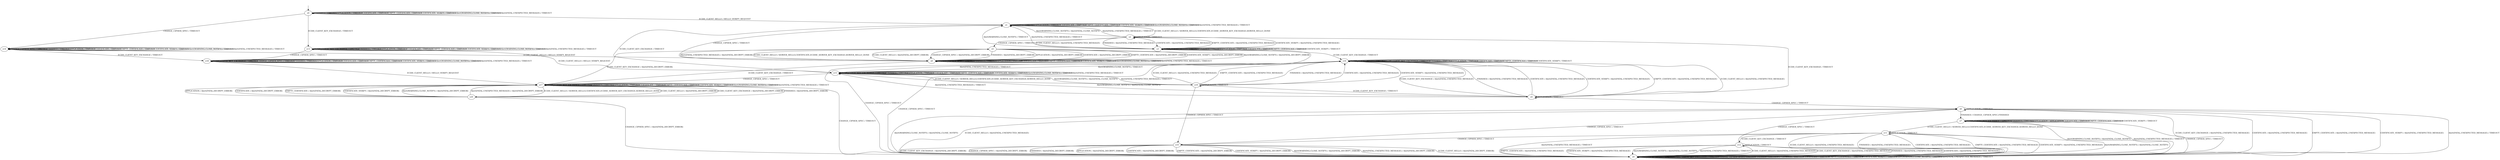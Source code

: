 digraph h2 {
s0 [label="s0"];
s1 [label="s1"];
s13 [label="s13"];
s14 [label="s14"];
s2 [label="s2"];
s8 [label="s8"];
s15 [label="s15"];
s18 [label="s18"];
s3 [label="s3"];
s4 [label="s4"];
s5 [label="s5"];
s19 [label="s19"];
s6 [label="s6"];
s9 [label="s9"];
s16 [label="s16"];
s17 [label="s17"];
s7 [label="s7"];
s10 [label="s10"];
s20 [label="s20"];
s11 [label="s11"];
s12 [label="s12"];
s0 -> s1 [label="ECDH_CLIENT_HELLO / HELLO_VERIFY_REQUEST"];
s0 -> s13 [label="ECDH_CLIENT_KEY_EXCHANGE / TIMEOUT"];
s0 -> s14 [label="CHANGE_CIPHER_SPEC / TIMEOUT"];
s0 -> s0 [label="FINISHED / TIMEOUT"];
s0 -> s0 [label="APPLICATION / TIMEOUT"];
s0 -> s0 [label="CERTIFICATE / TIMEOUT"];
s0 -> s0 [label="EMPTY_CERTIFICATE / TIMEOUT"];
s0 -> s0 [label="CERTIFICATE_VERIFY / TIMEOUT"];
s0 -> s0 [label="Alert(WARNING,CLOSE_NOTIFY) / TIMEOUT"];
s0 -> s0 [label="Alert(FATAL,UNEXPECTED_MESSAGE) / TIMEOUT"];
s1 -> s2 [label="ECDH_CLIENT_HELLO / SERVER_HELLO,CERTIFICATE,ECDHE_SERVER_KEY_EXCHANGE,SERVER_HELLO_DONE"];
s1 -> s15 [label="ECDH_CLIENT_KEY_EXCHANGE / TIMEOUT"];
s1 -> s8 [label="CHANGE_CIPHER_SPEC / TIMEOUT"];
s1 -> s1 [label="FINISHED / TIMEOUT"];
s1 -> s1 [label="APPLICATION / TIMEOUT"];
s1 -> s1 [label="CERTIFICATE / TIMEOUT"];
s1 -> s1 [label="EMPTY_CERTIFICATE / TIMEOUT"];
s1 -> s1 [label="CERTIFICATE_VERIFY / TIMEOUT"];
s1 -> s1 [label="Alert(WARNING,CLOSE_NOTIFY) / TIMEOUT"];
s1 -> s1 [label="Alert(FATAL,UNEXPECTED_MESSAGE) / TIMEOUT"];
s13 -> s15 [label="ECDH_CLIENT_HELLO / HELLO_VERIFY_REQUEST"];
s13 -> s13 [label="ECDH_CLIENT_KEY_EXCHANGE / TIMEOUT"];
s13 -> s18 [label="CHANGE_CIPHER_SPEC / TIMEOUT"];
s13 -> s13 [label="FINISHED / TIMEOUT"];
s13 -> s13 [label="APPLICATION / TIMEOUT"];
s13 -> s13 [label="CERTIFICATE / TIMEOUT"];
s13 -> s13 [label="EMPTY_CERTIFICATE / TIMEOUT"];
s13 -> s13 [label="CERTIFICATE_VERIFY / TIMEOUT"];
s13 -> s13 [label="Alert(WARNING,CLOSE_NOTIFY) / TIMEOUT"];
s13 -> s13 [label="Alert(FATAL,UNEXPECTED_MESSAGE) / TIMEOUT"];
s14 -> s8 [label="ECDH_CLIENT_HELLO / HELLO_VERIFY_REQUEST"];
s14 -> s18 [label="ECDH_CLIENT_KEY_EXCHANGE / TIMEOUT"];
s14 -> s14 [label="CHANGE_CIPHER_SPEC / TIMEOUT"];
s14 -> s14 [label="FINISHED / TIMEOUT"];
s14 -> s14 [label="APPLICATION / TIMEOUT"];
s14 -> s14 [label="CERTIFICATE / TIMEOUT"];
s14 -> s14 [label="EMPTY_CERTIFICATE / TIMEOUT"];
s14 -> s14 [label="CERTIFICATE_VERIFY / TIMEOUT"];
s14 -> s14 [label="Alert(WARNING,CLOSE_NOTIFY) / TIMEOUT"];
s14 -> s14 [label="Alert(FATAL,UNEXPECTED_MESSAGE) / TIMEOUT"];
s2 -> s3 [label="ECDH_CLIENT_HELLO / Alert(FATAL,UNEXPECTED_MESSAGE)"];
s2 -> s4 [label="ECDH_CLIENT_KEY_EXCHANGE / TIMEOUT"];
s2 -> s5 [label="CHANGE_CIPHER_SPEC / TIMEOUT"];
s2 -> s3 [label="FINISHED / Alert(FATAL,UNEXPECTED_MESSAGE)"];
s2 -> s2 [label="APPLICATION / TIMEOUT"];
s2 -> s3 [label="CERTIFICATE / Alert(FATAL,UNEXPECTED_MESSAGE)"];
s2 -> s3 [label="EMPTY_CERTIFICATE / Alert(FATAL,UNEXPECTED_MESSAGE)"];
s2 -> s3 [label="CERTIFICATE_VERIFY / Alert(FATAL,UNEXPECTED_MESSAGE)"];
s2 -> s1 [label="Alert(WARNING,CLOSE_NOTIFY) / Alert(FATAL,CLOSE_NOTIFY)"];
s2 -> s1 [label="Alert(FATAL,UNEXPECTED_MESSAGE) / TIMEOUT"];
s8 -> s5 [label="ECDH_CLIENT_HELLO / SERVER_HELLO,CERTIFICATE,ECDHE_SERVER_KEY_EXCHANGE,SERVER_HELLO_DONE"];
s8 -> s17 [label="ECDH_CLIENT_KEY_EXCHANGE / TIMEOUT"];
s8 -> s8 [label="CHANGE_CIPHER_SPEC / TIMEOUT"];
s8 -> s8 [label="FINISHED / TIMEOUT"];
s8 -> s8 [label="APPLICATION / TIMEOUT"];
s8 -> s8 [label="CERTIFICATE / TIMEOUT"];
s8 -> s8 [label="EMPTY_CERTIFICATE / TIMEOUT"];
s8 -> s8 [label="CERTIFICATE_VERIFY / TIMEOUT"];
s8 -> s8 [label="Alert(WARNING,CLOSE_NOTIFY) / TIMEOUT"];
s8 -> s8 [label="Alert(FATAL,UNEXPECTED_MESSAGE) / TIMEOUT"];
s15 -> s19 [label="ECDH_CLIENT_HELLO / SERVER_HELLO,CERTIFICATE,ECDHE_SERVER_KEY_EXCHANGE,SERVER_HELLO_DONE"];
s15 -> s15 [label="ECDH_CLIENT_KEY_EXCHANGE / TIMEOUT"];
s15 -> s17 [label="CHANGE_CIPHER_SPEC / TIMEOUT"];
s15 -> s15 [label="FINISHED / TIMEOUT"];
s15 -> s15 [label="APPLICATION / TIMEOUT"];
s15 -> s15 [label="CERTIFICATE / TIMEOUT"];
s15 -> s15 [label="EMPTY_CERTIFICATE / TIMEOUT"];
s15 -> s15 [label="CERTIFICATE_VERIFY / TIMEOUT"];
s15 -> s15 [label="Alert(WARNING,CLOSE_NOTIFY) / TIMEOUT"];
s15 -> s15 [label="Alert(FATAL,UNEXPECTED_MESSAGE) / TIMEOUT"];
s18 -> s17 [label="ECDH_CLIENT_HELLO / HELLO_VERIFY_REQUEST"];
s18 -> s18 [label="ECDH_CLIENT_KEY_EXCHANGE / TIMEOUT"];
s18 -> s18 [label="CHANGE_CIPHER_SPEC / TIMEOUT"];
s18 -> s18 [label="FINISHED / TIMEOUT"];
s18 -> s18 [label="APPLICATION / TIMEOUT"];
s18 -> s18 [label="CERTIFICATE / TIMEOUT"];
s18 -> s18 [label="EMPTY_CERTIFICATE / TIMEOUT"];
s18 -> s18 [label="CERTIFICATE_VERIFY / TIMEOUT"];
s18 -> s18 [label="Alert(WARNING,CLOSE_NOTIFY) / TIMEOUT"];
s18 -> s18 [label="Alert(FATAL,UNEXPECTED_MESSAGE) / TIMEOUT"];
s3 -> s3 [label="ECDH_CLIENT_HELLO / TIMEOUT"];
s3 -> s16 [label="ECDH_CLIENT_KEY_EXCHANGE / TIMEOUT"];
s3 -> s9 [label="CHANGE_CIPHER_SPEC / TIMEOUT"];
s3 -> s3 [label="FINISHED / TIMEOUT"];
s3 -> s3 [label="APPLICATION / TIMEOUT"];
s3 -> s3 [label="CERTIFICATE / TIMEOUT"];
s3 -> s3 [label="EMPTY_CERTIFICATE / TIMEOUT"];
s3 -> s3 [label="CERTIFICATE_VERIFY / TIMEOUT"];
s3 -> s1 [label="Alert(WARNING,CLOSE_NOTIFY) / TIMEOUT"];
s3 -> s1 [label="Alert(FATAL,UNEXPECTED_MESSAGE) / TIMEOUT"];
s4 -> s16 [label="ECDH_CLIENT_HELLO / Alert(FATAL,UNEXPECTED_MESSAGE)"];
s4 -> s16 [label="ECDH_CLIENT_KEY_EXCHANGE / Alert(FATAL,UNEXPECTED_MESSAGE)"];
s4 -> s6 [label="CHANGE_CIPHER_SPEC / TIMEOUT"];
s4 -> s16 [label="FINISHED / Alert(FATAL,UNEXPECTED_MESSAGE)"];
s4 -> s4 [label="APPLICATION / TIMEOUT"];
s4 -> s16 [label="CERTIFICATE / Alert(FATAL,UNEXPECTED_MESSAGE)"];
s4 -> s16 [label="EMPTY_CERTIFICATE / Alert(FATAL,UNEXPECTED_MESSAGE)"];
s4 -> s16 [label="CERTIFICATE_VERIFY / Alert(FATAL,UNEXPECTED_MESSAGE)"];
s4 -> s15 [label="Alert(WARNING,CLOSE_NOTIFY) / Alert(FATAL,CLOSE_NOTIFY)"];
s4 -> s15 [label="Alert(FATAL,UNEXPECTED_MESSAGE) / TIMEOUT"];
s5 -> s8 [label="ECDH_CLIENT_HELLO / Alert(FATAL,DECRYPT_ERROR)"];
s5 -> s17 [label="ECDH_CLIENT_KEY_EXCHANGE / Alert(FATAL,DECRYPT_ERROR)"];
s5 -> s8 [label="CHANGE_CIPHER_SPEC / Alert(FATAL,DECRYPT_ERROR)"];
s5 -> s8 [label="FINISHED / Alert(FATAL,DECRYPT_ERROR)"];
s5 -> s8 [label="APPLICATION / Alert(FATAL,DECRYPT_ERROR)"];
s5 -> s8 [label="CERTIFICATE / Alert(FATAL,DECRYPT_ERROR)"];
s5 -> s8 [label="EMPTY_CERTIFICATE / Alert(FATAL,DECRYPT_ERROR)"];
s5 -> s8 [label="CERTIFICATE_VERIFY / Alert(FATAL,DECRYPT_ERROR)"];
s5 -> s8 [label="Alert(WARNING,CLOSE_NOTIFY) / Alert(FATAL,DECRYPT_ERROR)"];
s5 -> s8 [label="Alert(FATAL,UNEXPECTED_MESSAGE) / Alert(FATAL,DECRYPT_ERROR)"];
s19 -> s16 [label="ECDH_CLIENT_HELLO / Alert(FATAL,UNEXPECTED_MESSAGE)"];
s19 -> s4 [label="ECDH_CLIENT_KEY_EXCHANGE / TIMEOUT"];
s19 -> s10 [label="CHANGE_CIPHER_SPEC / TIMEOUT"];
s19 -> s16 [label="FINISHED / Alert(FATAL,UNEXPECTED_MESSAGE)"];
s19 -> s19 [label="APPLICATION / TIMEOUT"];
s19 -> s16 [label="CERTIFICATE / Alert(FATAL,UNEXPECTED_MESSAGE)"];
s19 -> s16 [label="EMPTY_CERTIFICATE / Alert(FATAL,UNEXPECTED_MESSAGE)"];
s19 -> s16 [label="CERTIFICATE_VERIFY / Alert(FATAL,UNEXPECTED_MESSAGE)"];
s19 -> s15 [label="Alert(WARNING,CLOSE_NOTIFY) / Alert(FATAL,CLOSE_NOTIFY)"];
s19 -> s15 [label="Alert(FATAL,UNEXPECTED_MESSAGE) / TIMEOUT"];
s6 -> s9 [label="ECDH_CLIENT_HELLO / Alert(FATAL,UNEXPECTED_MESSAGE)"];
s6 -> s9 [label="ECDH_CLIENT_KEY_EXCHANGE / Alert(FATAL,UNEXPECTED_MESSAGE)"];
s6 -> s10 [label="CHANGE_CIPHER_SPEC / TIMEOUT"];
s6 -> s7 [label="FINISHED / CHANGE_CIPHER_SPEC,FINISHED"];
s6 -> s6 [label="APPLICATION / TIMEOUT"];
s6 -> s9 [label="CERTIFICATE / Alert(FATAL,UNEXPECTED_MESSAGE)"];
s6 -> s9 [label="EMPTY_CERTIFICATE / Alert(FATAL,UNEXPECTED_MESSAGE)"];
s6 -> s9 [label="CERTIFICATE_VERIFY / Alert(FATAL,UNEXPECTED_MESSAGE)"];
s6 -> s9 [label="Alert(WARNING,CLOSE_NOTIFY) / Alert(FATAL,CLOSE_NOTIFY)"];
s6 -> s9 [label="Alert(FATAL,UNEXPECTED_MESSAGE) / TIMEOUT"];
s9 -> s9 [label="ECDH_CLIENT_HELLO / TIMEOUT"];
s9 -> s9 [label="ECDH_CLIENT_KEY_EXCHANGE / TIMEOUT"];
s9 -> s9 [label="CHANGE_CIPHER_SPEC / TIMEOUT"];
s9 -> s9 [label="FINISHED / TIMEOUT"];
s9 -> s9 [label="APPLICATION / TIMEOUT"];
s9 -> s9 [label="CERTIFICATE / TIMEOUT"];
s9 -> s9 [label="EMPTY_CERTIFICATE / TIMEOUT"];
s9 -> s9 [label="CERTIFICATE_VERIFY / TIMEOUT"];
s9 -> s9 [label="Alert(WARNING,CLOSE_NOTIFY) / TIMEOUT"];
s9 -> s9 [label="Alert(FATAL,UNEXPECTED_MESSAGE) / TIMEOUT"];
s16 -> s16 [label="ECDH_CLIENT_HELLO / TIMEOUT"];
s16 -> s16 [label="ECDH_CLIENT_KEY_EXCHANGE / TIMEOUT"];
s16 -> s9 [label="CHANGE_CIPHER_SPEC / TIMEOUT"];
s16 -> s16 [label="FINISHED / TIMEOUT"];
s16 -> s16 [label="APPLICATION / TIMEOUT"];
s16 -> s16 [label="CERTIFICATE / TIMEOUT"];
s16 -> s16 [label="EMPTY_CERTIFICATE / TIMEOUT"];
s16 -> s16 [label="CERTIFICATE_VERIFY / TIMEOUT"];
s16 -> s15 [label="Alert(WARNING,CLOSE_NOTIFY) / TIMEOUT"];
s16 -> s15 [label="Alert(FATAL,UNEXPECTED_MESSAGE) / TIMEOUT"];
s17 -> s20 [label="ECDH_CLIENT_HELLO / SERVER_HELLO,CERTIFICATE,ECDHE_SERVER_KEY_EXCHANGE,SERVER_HELLO_DONE"];
s17 -> s17 [label="ECDH_CLIENT_KEY_EXCHANGE / TIMEOUT"];
s17 -> s9 [label="CHANGE_CIPHER_SPEC / TIMEOUT"];
s17 -> s17 [label="FINISHED / TIMEOUT"];
s17 -> s17 [label="APPLICATION / TIMEOUT"];
s17 -> s17 [label="CERTIFICATE / TIMEOUT"];
s17 -> s17 [label="EMPTY_CERTIFICATE / TIMEOUT"];
s17 -> s17 [label="CERTIFICATE_VERIFY / TIMEOUT"];
s17 -> s17 [label="Alert(WARNING,CLOSE_NOTIFY) / TIMEOUT"];
s17 -> s17 [label="Alert(FATAL,UNEXPECTED_MESSAGE) / TIMEOUT"];
s7 -> s11 [label="ECDH_CLIENT_HELLO / SERVER_HELLO,CERTIFICATE,ECDHE_SERVER_KEY_EXCHANGE,SERVER_HELLO_DONE"];
s7 -> s7 [label="ECDH_CLIENT_KEY_EXCHANGE / TIMEOUT"];
s7 -> s9 [label="CHANGE_CIPHER_SPEC / TIMEOUT"];
s7 -> s7 [label="FINISHED / TIMEOUT"];
s7 -> s7 [label="APPLICATION / APPLICATION"];
s7 -> s7 [label="CERTIFICATE / TIMEOUT"];
s7 -> s7 [label="EMPTY_CERTIFICATE / TIMEOUT"];
s7 -> s7 [label="CERTIFICATE_VERIFY / TIMEOUT"];
s7 -> s9 [label="Alert(WARNING,CLOSE_NOTIFY) / Alert(FATAL,CLOSE_NOTIFY)"];
s7 -> s9 [label="Alert(FATAL,UNEXPECTED_MESSAGE) / TIMEOUT"];
s10 -> s9 [label="ECDH_CLIENT_HELLO / Alert(FATAL,DECRYPT_ERROR)"];
s10 -> s9 [label="ECDH_CLIENT_KEY_EXCHANGE / Alert(FATAL,DECRYPT_ERROR)"];
s10 -> s9 [label="CHANGE_CIPHER_SPEC / Alert(FATAL,DECRYPT_ERROR)"];
s10 -> s9 [label="FINISHED / Alert(FATAL,DECRYPT_ERROR)"];
s10 -> s9 [label="APPLICATION / Alert(FATAL,DECRYPT_ERROR)"];
s10 -> s9 [label="CERTIFICATE / Alert(FATAL,DECRYPT_ERROR)"];
s10 -> s9 [label="EMPTY_CERTIFICATE / Alert(FATAL,DECRYPT_ERROR)"];
s10 -> s9 [label="CERTIFICATE_VERIFY / Alert(FATAL,DECRYPT_ERROR)"];
s10 -> s9 [label="Alert(WARNING,CLOSE_NOTIFY) / Alert(FATAL,DECRYPT_ERROR)"];
s10 -> s9 [label="Alert(FATAL,UNEXPECTED_MESSAGE) / Alert(FATAL,DECRYPT_ERROR)"];
s20 -> s17 [label="ECDH_CLIENT_HELLO / Alert(FATAL,DECRYPT_ERROR)"];
s20 -> s17 [label="ECDH_CLIENT_KEY_EXCHANGE / Alert(FATAL,DECRYPT_ERROR)"];
s20 -> s9 [label="CHANGE_CIPHER_SPEC / Alert(FATAL,DECRYPT_ERROR)"];
s20 -> s17 [label="FINISHED / Alert(FATAL,DECRYPT_ERROR)"];
s20 -> s17 [label="APPLICATION / Alert(FATAL,DECRYPT_ERROR)"];
s20 -> s17 [label="CERTIFICATE / Alert(FATAL,DECRYPT_ERROR)"];
s20 -> s17 [label="EMPTY_CERTIFICATE / Alert(FATAL,DECRYPT_ERROR)"];
s20 -> s17 [label="CERTIFICATE_VERIFY / Alert(FATAL,DECRYPT_ERROR)"];
s20 -> s17 [label="Alert(WARNING,CLOSE_NOTIFY) / Alert(FATAL,DECRYPT_ERROR)"];
s20 -> s17 [label="Alert(FATAL,UNEXPECTED_MESSAGE) / Alert(FATAL,DECRYPT_ERROR)"];
s11 -> s9 [label="ECDH_CLIENT_HELLO / Alert(FATAL,UNEXPECTED_MESSAGE)"];
s11 -> s12 [label="ECDH_CLIENT_KEY_EXCHANGE / TIMEOUT"];
s11 -> s10 [label="CHANGE_CIPHER_SPEC / TIMEOUT"];
s11 -> s9 [label="FINISHED / Alert(FATAL,UNEXPECTED_MESSAGE)"];
s11 -> s11 [label="APPLICATION / TIMEOUT"];
s11 -> s9 [label="CERTIFICATE / Alert(FATAL,UNEXPECTED_MESSAGE)"];
s11 -> s9 [label="EMPTY_CERTIFICATE / Alert(FATAL,UNEXPECTED_MESSAGE)"];
s11 -> s9 [label="CERTIFICATE_VERIFY / Alert(FATAL,UNEXPECTED_MESSAGE)"];
s11 -> s9 [label="Alert(WARNING,CLOSE_NOTIFY) / Alert(FATAL,CLOSE_NOTIFY)"];
s11 -> s9 [label="Alert(FATAL,UNEXPECTED_MESSAGE) / TIMEOUT"];
s12 -> s9 [label="ECDH_CLIENT_HELLO / Alert(FATAL,UNEXPECTED_MESSAGE)"];
s12 -> s9 [label="ECDH_CLIENT_KEY_EXCHANGE / Alert(FATAL,UNEXPECTED_MESSAGE)"];
s12 -> s6 [label="CHANGE_CIPHER_SPEC / TIMEOUT"];
s12 -> s9 [label="FINISHED / Alert(FATAL,UNEXPECTED_MESSAGE)"];
s12 -> s12 [label="APPLICATION / TIMEOUT"];
s12 -> s9 [label="CERTIFICATE / Alert(FATAL,UNEXPECTED_MESSAGE)"];
s12 -> s9 [label="EMPTY_CERTIFICATE / Alert(FATAL,UNEXPECTED_MESSAGE)"];
s12 -> s9 [label="CERTIFICATE_VERIFY / Alert(FATAL,UNEXPECTED_MESSAGE)"];
s12 -> s9 [label="Alert(WARNING,CLOSE_NOTIFY) / Alert(FATAL,CLOSE_NOTIFY)"];
s12 -> s9 [label="Alert(FATAL,UNEXPECTED_MESSAGE) / TIMEOUT"];
__start0 [shape=none, label=""];
__start0 -> s0 [label=""];
}
